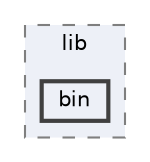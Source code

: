 digraph "build/modules/nrf/lib/bin"
{
 // LATEX_PDF_SIZE
  bgcolor="transparent";
  edge [fontname=Helvetica,fontsize=10,labelfontname=Helvetica,labelfontsize=10];
  node [fontname=Helvetica,fontsize=10,shape=box,height=0.2,width=0.4];
  compound=true
  subgraph clusterdir_6436b79c7fa5cd474f68bdf7064e82ba {
    graph [ bgcolor="#edf0f7", pencolor="grey50", label="lib", fontname=Helvetica,fontsize=10 style="filled,dashed", URL="dir_6436b79c7fa5cd474f68bdf7064e82ba.html",tooltip=""]
  dir_683db271aa702a945f006fce4da98076 [label="bin", fillcolor="#edf0f7", color="grey25", style="filled,bold", URL="dir_683db271aa702a945f006fce4da98076.html",tooltip=""];
  }
}
